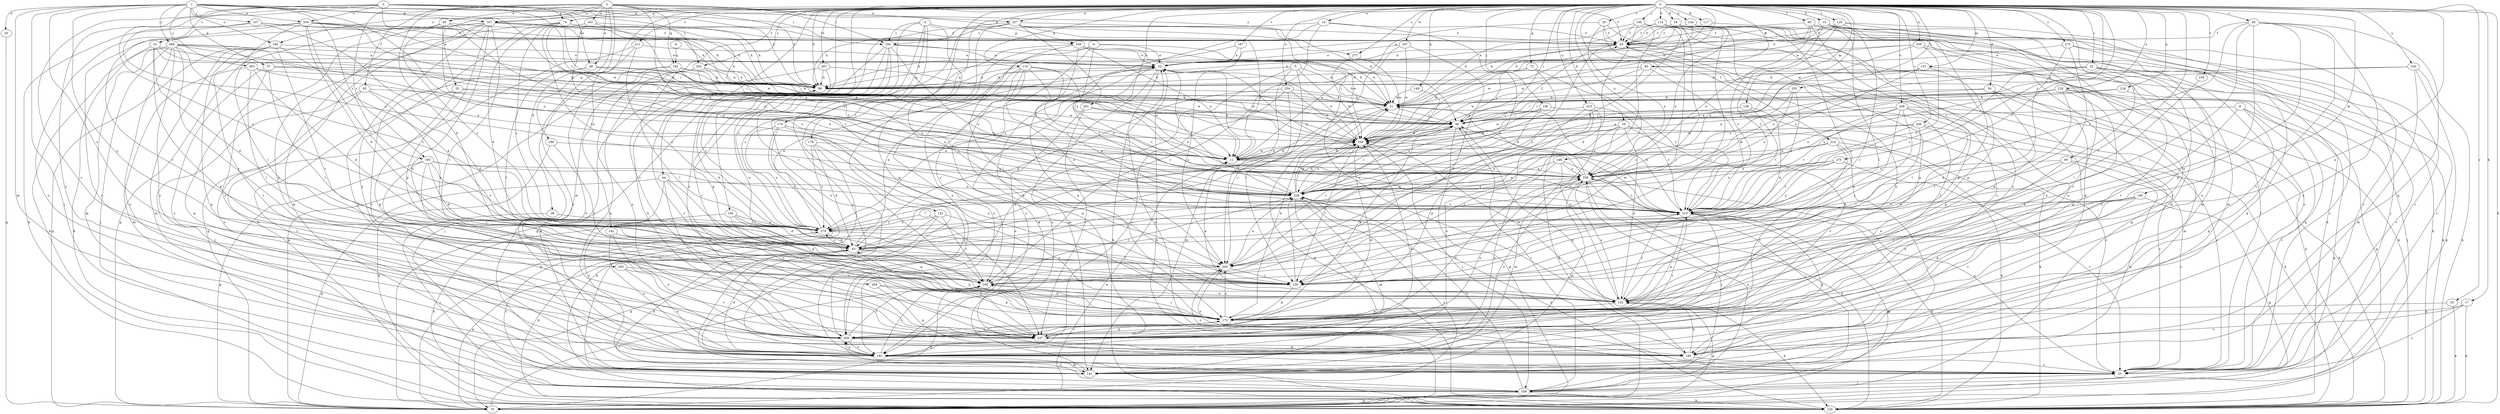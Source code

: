 strict digraph  {
0;
1;
2;
3;
4;
5;
6;
7;
8;
9;
10;
11;
15;
16;
17;
18;
21;
22;
25;
26;
29;
32;
33;
34;
35;
37;
38;
43;
44;
45;
48;
49;
52;
53;
60;
63;
64;
72;
74;
75;
86;
90;
98;
100;
106;
107;
109;
110;
114;
117;
120;
122;
129;
130;
137;
138;
140;
141;
142;
144;
148;
149;
152;
160;
161;
162;
167;
169;
170;
172;
178;
180;
182;
183;
187;
192;
193;
194;
195;
200;
201;
202;
203;
204;
205;
207;
211;
214;
215;
216;
218;
220;
223;
226;
228;
230;
237;
247;
248;
250;
254;
255;
257;
258;
263;
264;
266;
268;
273;
275;
277;
279;
0 -> 10  [label=a];
0 -> 15  [label=b];
0 -> 16  [label=b];
0 -> 17  [label=b];
0 -> 18  [label=b];
0 -> 21  [label=b];
0 -> 22  [label=c];
0 -> 25  [label=c];
0 -> 26  [label=c];
0 -> 29  [label=c];
0 -> 34  [label=d];
0 -> 44  [label=e];
0 -> 45  [label=e];
0 -> 60  [label=f];
0 -> 72  [label=g];
0 -> 74  [label=g];
0 -> 86  [label=h];
0 -> 90  [label=i];
0 -> 98  [label=i];
0 -> 100  [label=j];
0 -> 106  [label=j];
0 -> 110  [label=k];
0 -> 114  [label=k];
0 -> 117  [label=k];
0 -> 120  [label=k];
0 -> 122  [label=l];
0 -> 129  [label=l];
0 -> 130  [label=l];
0 -> 137  [label=m];
0 -> 138  [label=m];
0 -> 140  [label=m];
0 -> 141  [label=m];
0 -> 142  [label=n];
0 -> 144  [label=n];
0 -> 148  [label=n];
0 -> 149  [label=n];
0 -> 152  [label=n];
0 -> 160  [label=o];
0 -> 167  [label=p];
0 -> 178  [label=q];
0 -> 187  [label=r];
0 -> 192  [label=r];
0 -> 200  [label=s];
0 -> 201  [label=s];
0 -> 202  [label=s];
0 -> 207  [label=t];
0 -> 211  [label=t];
0 -> 214  [label=t];
0 -> 215  [label=t];
0 -> 216  [label=u];
0 -> 218  [label=u];
0 -> 220  [label=u];
0 -> 223  [label=u];
0 -> 228  [label=v];
0 -> 230  [label=v];
0 -> 237  [label=v];
0 -> 247  [label=w];
0 -> 248  [label=w];
0 -> 250  [label=x];
0 -> 254  [label=x];
0 -> 255  [label=x];
0 -> 257  [label=x];
0 -> 273  [label=z];
0 -> 275  [label=z];
0 -> 277  [label=z];
1 -> 35  [label=d];
1 -> 37  [label=d];
1 -> 48  [label=e];
1 -> 107  [label=j];
1 -> 109  [label=j];
1 -> 141  [label=m];
1 -> 160  [label=o];
1 -> 167  [label=p];
1 -> 193  [label=r];
1 -> 202  [label=s];
1 -> 203  [label=s];
1 -> 204  [label=s];
1 -> 226  [label=u];
1 -> 248  [label=w];
1 -> 263  [label=y];
1 -> 264  [label=y];
1 -> 266  [label=y];
1 -> 277  [label=z];
2 -> 38  [label=d];
2 -> 43  [label=d];
2 -> 48  [label=e];
2 -> 49  [label=e];
2 -> 52  [label=e];
2 -> 63  [label=f];
2 -> 86  [label=h];
2 -> 161  [label=o];
2 -> 167  [label=p];
2 -> 169  [label=p];
2 -> 180  [label=q];
2 -> 182  [label=q];
2 -> 193  [label=r];
2 -> 194  [label=r];
2 -> 215  [label=t];
2 -> 257  [label=x];
3 -> 32  [label=c];
3 -> 64  [label=f];
3 -> 74  [label=g];
3 -> 86  [label=h];
3 -> 98  [label=i];
3 -> 194  [label=r];
3 -> 204  [label=s];
3 -> 226  [label=u];
3 -> 237  [label=v];
3 -> 258  [label=x];
3 -> 279  [label=z];
4 -> 33  [label=c];
4 -> 162  [label=o];
4 -> 169  [label=p];
4 -> 170  [label=p];
4 -> 172  [label=p];
4 -> 194  [label=r];
4 -> 279  [label=z];
5 -> 21  [label=b];
5 -> 86  [label=h];
5 -> 130  [label=l];
5 -> 205  [label=s];
5 -> 248  [label=w];
5 -> 268  [label=y];
6 -> 21  [label=b];
6 -> 53  [label=e];
6 -> 162  [label=o];
6 -> 205  [label=s];
6 -> 215  [label=t];
6 -> 268  [label=y];
7 -> 237  [label=v];
7 -> 279  [label=z];
8 -> 182  [label=q];
9 -> 33  [label=c];
9 -> 75  [label=g];
9 -> 98  [label=i];
9 -> 152  [label=n];
9 -> 183  [label=q];
10 -> 64  [label=f];
10 -> 194  [label=r];
10 -> 195  [label=r];
10 -> 205  [label=s];
10 -> 279  [label=z];
11 -> 53  [label=e];
11 -> 215  [label=t];
11 -> 248  [label=w];
11 -> 258  [label=x];
15 -> 53  [label=e];
15 -> 64  [label=f];
15 -> 109  [label=j];
15 -> 130  [label=l];
15 -> 162  [label=o];
15 -> 172  [label=p];
15 -> 237  [label=v];
15 -> 258  [label=x];
16 -> 43  [label=d];
16 -> 120  [label=k];
16 -> 130  [label=l];
16 -> 152  [label=n];
16 -> 237  [label=v];
16 -> 248  [label=w];
16 -> 279  [label=z];
17 -> 33  [label=c];
17 -> 120  [label=k];
17 -> 162  [label=o];
17 -> 172  [label=p];
18 -> 21  [label=b];
18 -> 64  [label=f];
18 -> 130  [label=l];
18 -> 141  [label=m];
18 -> 172  [label=p];
18 -> 195  [label=r];
18 -> 268  [label=y];
21 -> 98  [label=i];
21 -> 120  [label=k];
21 -> 141  [label=m];
22 -> 86  [label=h];
22 -> 120  [label=k];
22 -> 183  [label=q];
22 -> 215  [label=t];
22 -> 258  [label=x];
22 -> 268  [label=y];
25 -> 120  [label=k];
25 -> 172  [label=p];
26 -> 64  [label=f];
26 -> 130  [label=l];
26 -> 152  [label=n];
26 -> 162  [label=o];
26 -> 172  [label=p];
26 -> 183  [label=q];
26 -> 215  [label=t];
26 -> 237  [label=v];
29 -> 11  [label=a];
29 -> 64  [label=f];
29 -> 162  [label=o];
29 -> 258  [label=x];
29 -> 268  [label=y];
32 -> 11  [label=a];
32 -> 43  [label=d];
32 -> 53  [label=e];
32 -> 98  [label=i];
32 -> 120  [label=k];
32 -> 172  [label=p];
33 -> 53  [label=e];
33 -> 64  [label=f];
33 -> 109  [label=j];
33 -> 205  [label=s];
33 -> 258  [label=x];
34 -> 21  [label=b];
34 -> 98  [label=i];
34 -> 120  [label=k];
34 -> 141  [label=m];
34 -> 172  [label=p];
35 -> 75  [label=g];
37 -> 86  [label=h];
37 -> 98  [label=i];
37 -> 130  [label=l];
37 -> 162  [label=o];
37 -> 183  [label=q];
38 -> 109  [label=j];
38 -> 279  [label=z];
43 -> 53  [label=e];
43 -> 75  [label=g];
43 -> 172  [label=p];
43 -> 205  [label=s];
43 -> 248  [label=w];
43 -> 279  [label=z];
44 -> 33  [label=c];
44 -> 75  [label=g];
44 -> 172  [label=p];
44 -> 226  [label=u];
44 -> 237  [label=v];
44 -> 268  [label=y];
45 -> 11  [label=a];
45 -> 86  [label=h];
45 -> 120  [label=k];
45 -> 215  [label=t];
45 -> 248  [label=w];
48 -> 11  [label=a];
48 -> 21  [label=b];
48 -> 86  [label=h];
48 -> 130  [label=l];
48 -> 237  [label=v];
49 -> 64  [label=f];
49 -> 86  [label=h];
49 -> 162  [label=o];
49 -> 226  [label=u];
49 -> 279  [label=z];
52 -> 21  [label=b];
52 -> 33  [label=c];
52 -> 172  [label=p];
52 -> 226  [label=u];
53 -> 86  [label=h];
53 -> 120  [label=k];
53 -> 141  [label=m];
53 -> 162  [label=o];
60 -> 64  [label=f];
60 -> 120  [label=k];
60 -> 141  [label=m];
60 -> 172  [label=p];
60 -> 215  [label=t];
60 -> 248  [label=w];
63 -> 21  [label=b];
63 -> 43  [label=d];
63 -> 109  [label=j];
63 -> 162  [label=o];
63 -> 205  [label=s];
64 -> 53  [label=e];
64 -> 183  [label=q];
64 -> 248  [label=w];
64 -> 279  [label=z];
72 -> 86  [label=h];
72 -> 98  [label=i];
72 -> 215  [label=t];
72 -> 226  [label=u];
74 -> 11  [label=a];
74 -> 43  [label=d];
74 -> 64  [label=f];
74 -> 86  [label=h];
74 -> 98  [label=i];
74 -> 172  [label=p];
74 -> 215  [label=t];
74 -> 279  [label=z];
75 -> 195  [label=r];
75 -> 226  [label=u];
86 -> 21  [label=b];
86 -> 237  [label=v];
90 -> 33  [label=c];
90 -> 43  [label=d];
90 -> 141  [label=m];
90 -> 152  [label=n];
90 -> 258  [label=x];
98 -> 64  [label=f];
98 -> 75  [label=g];
98 -> 172  [label=p];
98 -> 183  [label=q];
98 -> 248  [label=w];
100 -> 43  [label=d];
100 -> 53  [label=e];
100 -> 64  [label=f];
100 -> 130  [label=l];
100 -> 205  [label=s];
106 -> 33  [label=c];
106 -> 98  [label=i];
106 -> 205  [label=s];
106 -> 226  [label=u];
107 -> 64  [label=f];
107 -> 86  [label=h];
107 -> 195  [label=r];
107 -> 226  [label=u];
107 -> 268  [label=y];
109 -> 75  [label=g];
109 -> 98  [label=i];
109 -> 120  [label=k];
109 -> 226  [label=u];
109 -> 258  [label=x];
109 -> 268  [label=y];
109 -> 279  [label=z];
110 -> 33  [label=c];
110 -> 86  [label=h];
110 -> 162  [label=o];
110 -> 172  [label=p];
110 -> 183  [label=q];
110 -> 195  [label=r];
110 -> 215  [label=t];
110 -> 226  [label=u];
114 -> 21  [label=b];
114 -> 64  [label=f];
114 -> 75  [label=g];
114 -> 141  [label=m];
114 -> 162  [label=o];
114 -> 183  [label=q];
114 -> 226  [label=u];
117 -> 21  [label=b];
117 -> 33  [label=c];
117 -> 64  [label=f];
120 -> 11  [label=a];
120 -> 53  [label=e];
120 -> 226  [label=u];
122 -> 33  [label=c];
122 -> 75  [label=g];
122 -> 152  [label=n];
122 -> 195  [label=r];
122 -> 279  [label=z];
129 -> 33  [label=c];
129 -> 64  [label=f];
129 -> 162  [label=o];
129 -> 195  [label=r];
129 -> 215  [label=t];
129 -> 248  [label=w];
130 -> 172  [label=p];
130 -> 226  [label=u];
137 -> 11  [label=a];
137 -> 33  [label=c];
137 -> 86  [label=h];
137 -> 130  [label=l];
137 -> 258  [label=x];
138 -> 43  [label=d];
138 -> 98  [label=i];
138 -> 215  [label=t];
138 -> 248  [label=w];
140 -> 75  [label=g];
140 -> 130  [label=l];
140 -> 152  [label=n];
140 -> 172  [label=p];
140 -> 215  [label=t];
140 -> 237  [label=v];
141 -> 43  [label=d];
141 -> 53  [label=e];
141 -> 86  [label=h];
142 -> 43  [label=d];
142 -> 130  [label=l];
142 -> 162  [label=o];
142 -> 268  [label=y];
144 -> 33  [label=c];
144 -> 64  [label=f];
144 -> 86  [label=h];
144 -> 205  [label=s];
144 -> 258  [label=x];
148 -> 109  [label=j];
148 -> 141  [label=m];
148 -> 162  [label=o];
148 -> 226  [label=u];
148 -> 258  [label=x];
149 -> 21  [label=b];
149 -> 43  [label=d];
152 -> 11  [label=a];
152 -> 75  [label=g];
152 -> 120  [label=k];
152 -> 172  [label=p];
152 -> 215  [label=t];
152 -> 248  [label=w];
152 -> 258  [label=x];
160 -> 43  [label=d];
160 -> 53  [label=e];
160 -> 75  [label=g];
160 -> 141  [label=m];
160 -> 183  [label=q];
160 -> 195  [label=r];
160 -> 237  [label=v];
161 -> 64  [label=f];
161 -> 215  [label=t];
161 -> 248  [label=w];
161 -> 268  [label=y];
162 -> 43  [label=d];
162 -> 141  [label=m];
162 -> 195  [label=r];
162 -> 248  [label=w];
162 -> 268  [label=y];
167 -> 21  [label=b];
167 -> 33  [label=c];
167 -> 64  [label=f];
167 -> 75  [label=g];
167 -> 86  [label=h];
167 -> 98  [label=i];
167 -> 120  [label=k];
167 -> 141  [label=m];
167 -> 152  [label=n];
167 -> 162  [label=o];
167 -> 172  [label=p];
167 -> 195  [label=r];
169 -> 11  [label=a];
169 -> 21  [label=b];
169 -> 53  [label=e];
169 -> 98  [label=i];
169 -> 130  [label=l];
169 -> 215  [label=t];
169 -> 279  [label=z];
170 -> 75  [label=g];
170 -> 109  [label=j];
170 -> 152  [label=n];
170 -> 248  [label=w];
170 -> 279  [label=z];
172 -> 21  [label=b];
172 -> 195  [label=r];
172 -> 205  [label=s];
172 -> 237  [label=v];
172 -> 268  [label=y];
178 -> 11  [label=a];
178 -> 43  [label=d];
178 -> 120  [label=k];
178 -> 268  [label=y];
178 -> 279  [label=z];
180 -> 11  [label=a];
180 -> 120  [label=k];
180 -> 195  [label=r];
182 -> 86  [label=h];
182 -> 109  [label=j];
182 -> 162  [label=o];
182 -> 226  [label=u];
182 -> 248  [label=w];
183 -> 33  [label=c];
183 -> 152  [label=n];
183 -> 205  [label=s];
187 -> 53  [label=e];
187 -> 86  [label=h];
187 -> 205  [label=s];
192 -> 43  [label=d];
192 -> 120  [label=k];
192 -> 172  [label=p];
192 -> 237  [label=v];
192 -> 279  [label=z];
193 -> 43  [label=d];
193 -> 75  [label=g];
193 -> 130  [label=l];
193 -> 215  [label=t];
193 -> 237  [label=v];
193 -> 258  [label=x];
193 -> 279  [label=z];
194 -> 53  [label=e];
194 -> 75  [label=g];
194 -> 98  [label=i];
194 -> 152  [label=n];
194 -> 172  [label=p];
194 -> 226  [label=u];
194 -> 237  [label=v];
195 -> 75  [label=g];
195 -> 152  [label=n];
200 -> 11  [label=a];
200 -> 33  [label=c];
200 -> 120  [label=k];
200 -> 130  [label=l];
200 -> 215  [label=t];
200 -> 248  [label=w];
201 -> 98  [label=i];
201 -> 162  [label=o];
201 -> 237  [label=v];
201 -> 258  [label=x];
202 -> 11  [label=a];
202 -> 86  [label=h];
202 -> 130  [label=l];
202 -> 183  [label=q];
202 -> 248  [label=w];
202 -> 268  [label=y];
203 -> 130  [label=l];
203 -> 162  [label=o];
203 -> 237  [label=v];
204 -> 11  [label=a];
204 -> 43  [label=d];
204 -> 64  [label=f];
204 -> 86  [label=h];
204 -> 120  [label=k];
204 -> 130  [label=l];
204 -> 162  [label=o];
204 -> 258  [label=x];
204 -> 279  [label=z];
205 -> 86  [label=h];
205 -> 98  [label=i];
205 -> 130  [label=l];
205 -> 195  [label=r];
205 -> 226  [label=u];
207 -> 11  [label=a];
207 -> 75  [label=g];
207 -> 86  [label=h];
207 -> 279  [label=z];
211 -> 53  [label=e];
211 -> 75  [label=g];
211 -> 162  [label=o];
211 -> 279  [label=z];
214 -> 11  [label=a];
214 -> 109  [label=j];
214 -> 120  [label=k];
214 -> 226  [label=u];
214 -> 237  [label=v];
215 -> 21  [label=b];
215 -> 75  [label=g];
215 -> 98  [label=i];
215 -> 120  [label=k];
215 -> 172  [label=p];
215 -> 183  [label=q];
215 -> 248  [label=w];
215 -> 279  [label=z];
216 -> 11  [label=a];
216 -> 21  [label=b];
216 -> 75  [label=g];
216 -> 98  [label=i];
216 -> 130  [label=l];
216 -> 152  [label=n];
216 -> 183  [label=q];
216 -> 226  [label=u];
218 -> 11  [label=a];
218 -> 21  [label=b];
218 -> 109  [label=j];
220 -> 11  [label=a];
220 -> 75  [label=g];
220 -> 86  [label=h];
220 -> 120  [label=k];
220 -> 141  [label=m];
223 -> 75  [label=g];
223 -> 98  [label=i];
223 -> 152  [label=n];
223 -> 162  [label=o];
223 -> 172  [label=p];
223 -> 215  [label=t];
226 -> 21  [label=b];
226 -> 53  [label=e];
226 -> 98  [label=i];
226 -> 141  [label=m];
226 -> 162  [label=o];
226 -> 195  [label=r];
226 -> 215  [label=t];
226 -> 248  [label=w];
228 -> 33  [label=c];
228 -> 98  [label=i];
228 -> 120  [label=k];
228 -> 152  [label=n];
228 -> 195  [label=r];
228 -> 205  [label=s];
228 -> 215  [label=t];
228 -> 258  [label=x];
230 -> 130  [label=l];
237 -> 43  [label=d];
237 -> 172  [label=p];
237 -> 215  [label=t];
237 -> 248  [label=w];
237 -> 258  [label=x];
247 -> 43  [label=d];
247 -> 53  [label=e];
247 -> 195  [label=r];
247 -> 248  [label=w];
248 -> 11  [label=a];
248 -> 53  [label=e];
248 -> 109  [label=j];
248 -> 130  [label=l];
248 -> 226  [label=u];
250 -> 33  [label=c];
250 -> 53  [label=e];
250 -> 86  [label=h];
250 -> 215  [label=t];
250 -> 237  [label=v];
250 -> 258  [label=x];
254 -> 21  [label=b];
254 -> 43  [label=d];
254 -> 162  [label=o];
254 -> 205  [label=s];
254 -> 248  [label=w];
255 -> 21  [label=b];
255 -> 215  [label=t];
255 -> 226  [label=u];
255 -> 258  [label=x];
257 -> 11  [label=a];
257 -> 21  [label=b];
257 -> 64  [label=f];
257 -> 86  [label=h];
257 -> 195  [label=r];
257 -> 205  [label=s];
257 -> 248  [label=w];
257 -> 258  [label=x];
257 -> 268  [label=y];
258 -> 21  [label=b];
258 -> 53  [label=e];
258 -> 109  [label=j];
258 -> 120  [label=k];
258 -> 141  [label=m];
258 -> 162  [label=o];
258 -> 215  [label=t];
258 -> 226  [label=u];
263 -> 43  [label=d];
263 -> 86  [label=h];
263 -> 130  [label=l];
263 -> 141  [label=m];
263 -> 258  [label=x];
264 -> 152  [label=n];
264 -> 172  [label=p];
264 -> 183  [label=q];
266 -> 53  [label=e];
266 -> 98  [label=i];
266 -> 109  [label=j];
266 -> 120  [label=k];
266 -> 141  [label=m];
266 -> 162  [label=o];
266 -> 195  [label=r];
266 -> 226  [label=u];
266 -> 258  [label=x];
266 -> 268  [label=y];
266 -> 279  [label=z];
268 -> 64  [label=f];
268 -> 86  [label=h];
268 -> 162  [label=o];
268 -> 183  [label=q];
268 -> 195  [label=r];
268 -> 215  [label=t];
268 -> 258  [label=x];
273 -> 33  [label=c];
273 -> 53  [label=e];
273 -> 120  [label=k];
273 -> 152  [label=n];
273 -> 172  [label=p];
275 -> 33  [label=c];
275 -> 215  [label=t];
275 -> 226  [label=u];
275 -> 258  [label=x];
275 -> 279  [label=z];
277 -> 152  [label=n];
277 -> 248  [label=w];
279 -> 43  [label=d];
279 -> 53  [label=e];
279 -> 120  [label=k];
279 -> 130  [label=l];
}
